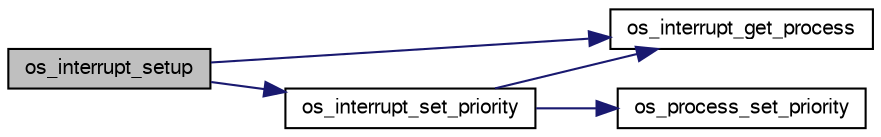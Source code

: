 digraph G
{
  edge [fontname="FreeSans",fontsize="10",labelfontname="FreeSans",labelfontsize="10"];
  node [fontname="FreeSans",fontsize="10",shape=record];
  rankdir=LR;
  Node1 [label="os_interrupt_setup",height=0.2,width=0.4,color="black", fillcolor="grey75", style="filled" fontcolor="black"];
  Node1 -> Node2 [color="midnightblue",fontsize="10",style="solid",fontname="FreeSans"];
  Node2 [label="os_interrupt_get_process",height=0.2,width=0.4,color="black", fillcolor="white", style="filled",URL="$group__group__os__public__api.html#gadc52db854e4b043e20efc16136ea5233",tooltip="Get the interrupt process."];
  Node1 -> Node3 [color="midnightblue",fontsize="10",style="solid",fontname="FreeSans"];
  Node3 [label="os_interrupt_set_priority",height=0.2,width=0.4,color="black", fillcolor="white", style="filled",URL="$group__group__os__public__api.html#ga91ae6c76302929a84af282241a03e2b7",tooltip="Change the priority of a software interrupt."];
  Node3 -> Node2 [color="midnightblue",fontsize="10",style="solid",fontname="FreeSans"];
  Node3 -> Node4 [color="midnightblue",fontsize="10",style="solid",fontname="FreeSans"];
  Node4 [label="os_process_set_priority",height=0.2,width=0.4,color="black", fillcolor="white", style="filled",URL="$group__group__os__public__api.html#ga9ee7f5cabef074dbe97b342134103973",tooltip="Change the priority of a process."];
}
